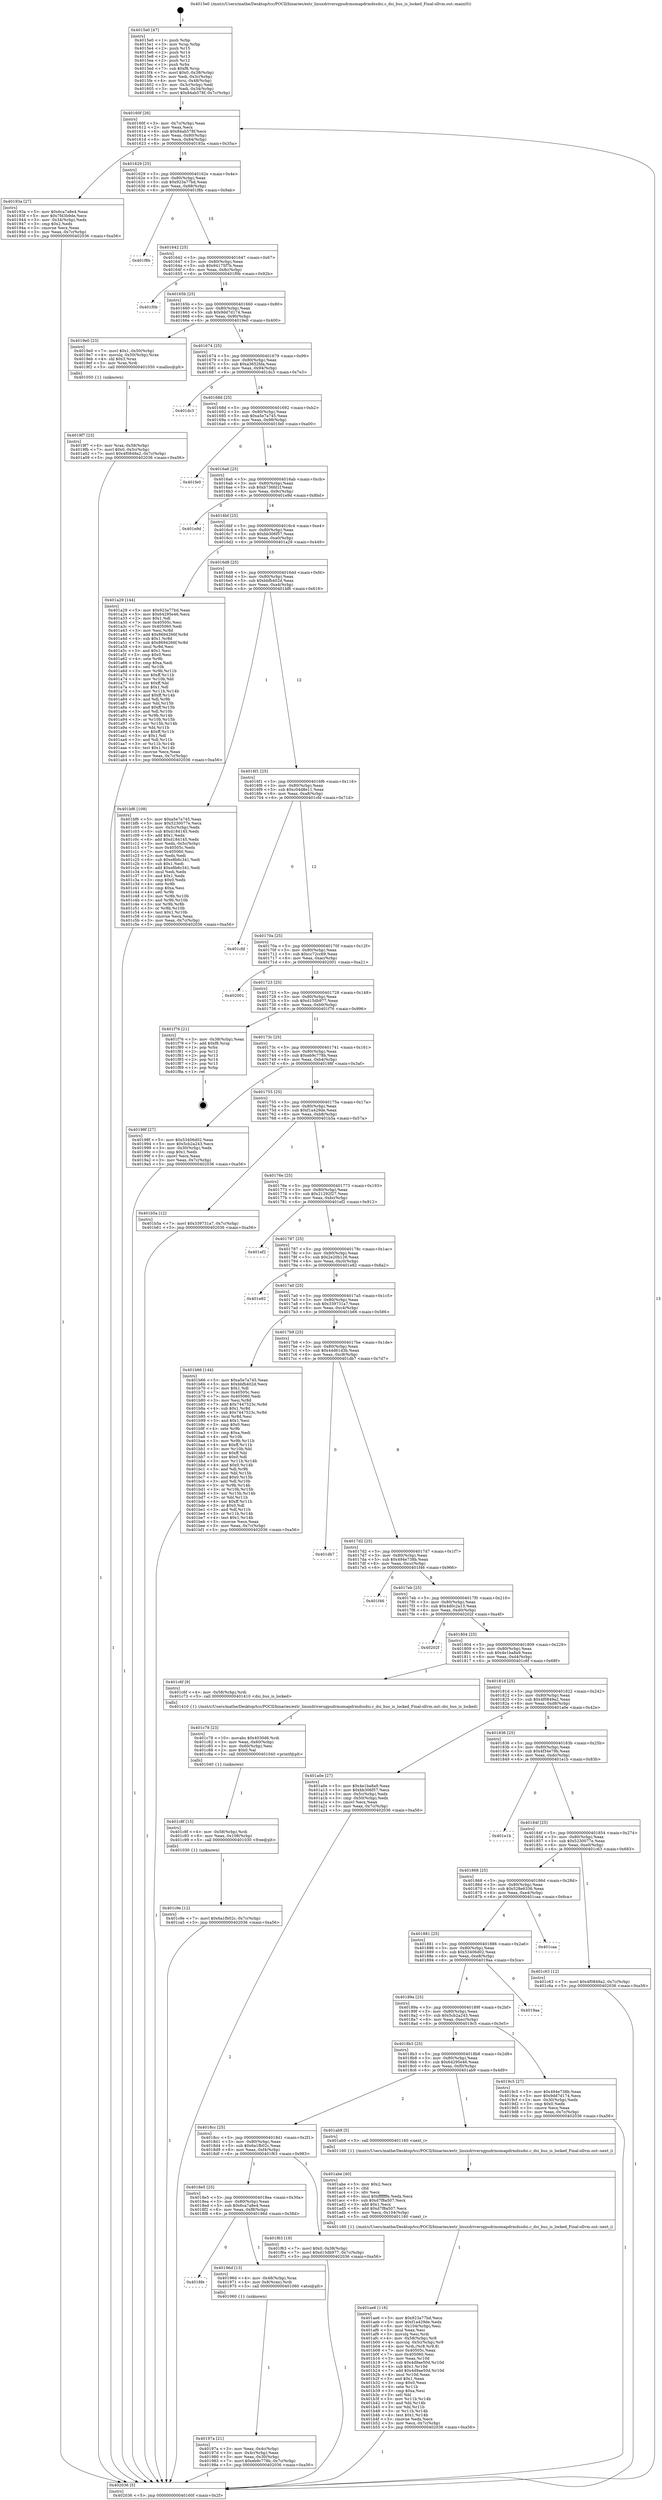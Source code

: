 digraph "0x4015e0" {
  label = "0x4015e0 (/mnt/c/Users/mathe/Desktop/tcc/POCII/binaries/extr_linuxdriversgpudrmomapdrmdssdsi.c_dsi_bus_is_locked_Final-ollvm.out::main(0))"
  labelloc = "t"
  node[shape=record]

  Entry [label="",width=0.3,height=0.3,shape=circle,fillcolor=black,style=filled]
  "0x40160f" [label="{
     0x40160f [26]\l
     | [instrs]\l
     &nbsp;&nbsp;0x40160f \<+3\>: mov -0x7c(%rbp),%eax\l
     &nbsp;&nbsp;0x401612 \<+2\>: mov %eax,%ecx\l
     &nbsp;&nbsp;0x401614 \<+6\>: sub $0x84ab578f,%ecx\l
     &nbsp;&nbsp;0x40161a \<+3\>: mov %eax,-0x80(%rbp)\l
     &nbsp;&nbsp;0x40161d \<+6\>: mov %ecx,-0x84(%rbp)\l
     &nbsp;&nbsp;0x401623 \<+6\>: je 000000000040193a \<main+0x35a\>\l
  }"]
  "0x40193a" [label="{
     0x40193a [27]\l
     | [instrs]\l
     &nbsp;&nbsp;0x40193a \<+5\>: mov $0x6ca7a8e4,%eax\l
     &nbsp;&nbsp;0x40193f \<+5\>: mov $0x7fd3b9de,%ecx\l
     &nbsp;&nbsp;0x401944 \<+3\>: mov -0x34(%rbp),%edx\l
     &nbsp;&nbsp;0x401947 \<+3\>: cmp $0x2,%edx\l
     &nbsp;&nbsp;0x40194a \<+3\>: cmovne %ecx,%eax\l
     &nbsp;&nbsp;0x40194d \<+3\>: mov %eax,-0x7c(%rbp)\l
     &nbsp;&nbsp;0x401950 \<+5\>: jmp 0000000000402036 \<main+0xa56\>\l
  }"]
  "0x401629" [label="{
     0x401629 [25]\l
     | [instrs]\l
     &nbsp;&nbsp;0x401629 \<+5\>: jmp 000000000040162e \<main+0x4e\>\l
     &nbsp;&nbsp;0x40162e \<+3\>: mov -0x80(%rbp),%eax\l
     &nbsp;&nbsp;0x401631 \<+5\>: sub $0x923a77bd,%eax\l
     &nbsp;&nbsp;0x401636 \<+6\>: mov %eax,-0x88(%rbp)\l
     &nbsp;&nbsp;0x40163c \<+6\>: je 0000000000401f8b \<main+0x9ab\>\l
  }"]
  "0x402036" [label="{
     0x402036 [5]\l
     | [instrs]\l
     &nbsp;&nbsp;0x402036 \<+5\>: jmp 000000000040160f \<main+0x2f\>\l
  }"]
  "0x4015e0" [label="{
     0x4015e0 [47]\l
     | [instrs]\l
     &nbsp;&nbsp;0x4015e0 \<+1\>: push %rbp\l
     &nbsp;&nbsp;0x4015e1 \<+3\>: mov %rsp,%rbp\l
     &nbsp;&nbsp;0x4015e4 \<+2\>: push %r15\l
     &nbsp;&nbsp;0x4015e6 \<+2\>: push %r14\l
     &nbsp;&nbsp;0x4015e8 \<+2\>: push %r13\l
     &nbsp;&nbsp;0x4015ea \<+2\>: push %r12\l
     &nbsp;&nbsp;0x4015ec \<+1\>: push %rbx\l
     &nbsp;&nbsp;0x4015ed \<+7\>: sub $0xf8,%rsp\l
     &nbsp;&nbsp;0x4015f4 \<+7\>: movl $0x0,-0x38(%rbp)\l
     &nbsp;&nbsp;0x4015fb \<+3\>: mov %edi,-0x3c(%rbp)\l
     &nbsp;&nbsp;0x4015fe \<+4\>: mov %rsi,-0x48(%rbp)\l
     &nbsp;&nbsp;0x401602 \<+3\>: mov -0x3c(%rbp),%edi\l
     &nbsp;&nbsp;0x401605 \<+3\>: mov %edi,-0x34(%rbp)\l
     &nbsp;&nbsp;0x401608 \<+7\>: movl $0x84ab578f,-0x7c(%rbp)\l
  }"]
  Exit [label="",width=0.3,height=0.3,shape=circle,fillcolor=black,style=filled,peripheries=2]
  "0x401f8b" [label="{
     0x401f8b\l
  }", style=dashed]
  "0x401642" [label="{
     0x401642 [25]\l
     | [instrs]\l
     &nbsp;&nbsp;0x401642 \<+5\>: jmp 0000000000401647 \<main+0x67\>\l
     &nbsp;&nbsp;0x401647 \<+3\>: mov -0x80(%rbp),%eax\l
     &nbsp;&nbsp;0x40164a \<+5\>: sub $0x94175f7b,%eax\l
     &nbsp;&nbsp;0x40164f \<+6\>: mov %eax,-0x8c(%rbp)\l
     &nbsp;&nbsp;0x401655 \<+6\>: je 0000000000401f0b \<main+0x92b\>\l
  }"]
  "0x401c9e" [label="{
     0x401c9e [12]\l
     | [instrs]\l
     &nbsp;&nbsp;0x401c9e \<+7\>: movl $0x6a1fb02c,-0x7c(%rbp)\l
     &nbsp;&nbsp;0x401ca5 \<+5\>: jmp 0000000000402036 \<main+0xa56\>\l
  }"]
  "0x401f0b" [label="{
     0x401f0b\l
  }", style=dashed]
  "0x40165b" [label="{
     0x40165b [25]\l
     | [instrs]\l
     &nbsp;&nbsp;0x40165b \<+5\>: jmp 0000000000401660 \<main+0x80\>\l
     &nbsp;&nbsp;0x401660 \<+3\>: mov -0x80(%rbp),%eax\l
     &nbsp;&nbsp;0x401663 \<+5\>: sub $0x9dd7d174,%eax\l
     &nbsp;&nbsp;0x401668 \<+6\>: mov %eax,-0x90(%rbp)\l
     &nbsp;&nbsp;0x40166e \<+6\>: je 00000000004019e0 \<main+0x400\>\l
  }"]
  "0x401c8f" [label="{
     0x401c8f [15]\l
     | [instrs]\l
     &nbsp;&nbsp;0x401c8f \<+4\>: mov -0x58(%rbp),%rdi\l
     &nbsp;&nbsp;0x401c93 \<+6\>: mov %eax,-0x108(%rbp)\l
     &nbsp;&nbsp;0x401c99 \<+5\>: call 0000000000401030 \<free@plt\>\l
     | [calls]\l
     &nbsp;&nbsp;0x401030 \{1\} (unknown)\l
  }"]
  "0x4019e0" [label="{
     0x4019e0 [23]\l
     | [instrs]\l
     &nbsp;&nbsp;0x4019e0 \<+7\>: movl $0x1,-0x50(%rbp)\l
     &nbsp;&nbsp;0x4019e7 \<+4\>: movslq -0x50(%rbp),%rax\l
     &nbsp;&nbsp;0x4019eb \<+4\>: shl $0x3,%rax\l
     &nbsp;&nbsp;0x4019ef \<+3\>: mov %rax,%rdi\l
     &nbsp;&nbsp;0x4019f2 \<+5\>: call 0000000000401050 \<malloc@plt\>\l
     | [calls]\l
     &nbsp;&nbsp;0x401050 \{1\} (unknown)\l
  }"]
  "0x401674" [label="{
     0x401674 [25]\l
     | [instrs]\l
     &nbsp;&nbsp;0x401674 \<+5\>: jmp 0000000000401679 \<main+0x99\>\l
     &nbsp;&nbsp;0x401679 \<+3\>: mov -0x80(%rbp),%eax\l
     &nbsp;&nbsp;0x40167c \<+5\>: sub $0xa3652fda,%eax\l
     &nbsp;&nbsp;0x401681 \<+6\>: mov %eax,-0x94(%rbp)\l
     &nbsp;&nbsp;0x401687 \<+6\>: je 0000000000401dc3 \<main+0x7e3\>\l
  }"]
  "0x401c78" [label="{
     0x401c78 [23]\l
     | [instrs]\l
     &nbsp;&nbsp;0x401c78 \<+10\>: movabs $0x4030d6,%rdi\l
     &nbsp;&nbsp;0x401c82 \<+3\>: mov %eax,-0x60(%rbp)\l
     &nbsp;&nbsp;0x401c85 \<+3\>: mov -0x60(%rbp),%esi\l
     &nbsp;&nbsp;0x401c88 \<+2\>: mov $0x0,%al\l
     &nbsp;&nbsp;0x401c8a \<+5\>: call 0000000000401040 \<printf@plt\>\l
     | [calls]\l
     &nbsp;&nbsp;0x401040 \{1\} (unknown)\l
  }"]
  "0x401dc3" [label="{
     0x401dc3\l
  }", style=dashed]
  "0x40168d" [label="{
     0x40168d [25]\l
     | [instrs]\l
     &nbsp;&nbsp;0x40168d \<+5\>: jmp 0000000000401692 \<main+0xb2\>\l
     &nbsp;&nbsp;0x401692 \<+3\>: mov -0x80(%rbp),%eax\l
     &nbsp;&nbsp;0x401695 \<+5\>: sub $0xa5e7a745,%eax\l
     &nbsp;&nbsp;0x40169a \<+6\>: mov %eax,-0x98(%rbp)\l
     &nbsp;&nbsp;0x4016a0 \<+6\>: je 0000000000401fe0 \<main+0xa00\>\l
  }"]
  "0x401ae6" [label="{
     0x401ae6 [116]\l
     | [instrs]\l
     &nbsp;&nbsp;0x401ae6 \<+5\>: mov $0x923a77bd,%ecx\l
     &nbsp;&nbsp;0x401aeb \<+5\>: mov $0xf1a429de,%edx\l
     &nbsp;&nbsp;0x401af0 \<+6\>: mov -0x104(%rbp),%esi\l
     &nbsp;&nbsp;0x401af6 \<+3\>: imul %eax,%esi\l
     &nbsp;&nbsp;0x401af9 \<+3\>: movslq %esi,%rdi\l
     &nbsp;&nbsp;0x401afc \<+4\>: mov -0x58(%rbp),%r8\l
     &nbsp;&nbsp;0x401b00 \<+4\>: movslq -0x5c(%rbp),%r9\l
     &nbsp;&nbsp;0x401b04 \<+4\>: mov %rdi,(%r8,%r9,8)\l
     &nbsp;&nbsp;0x401b08 \<+7\>: mov 0x40505c,%eax\l
     &nbsp;&nbsp;0x401b0f \<+7\>: mov 0x405060,%esi\l
     &nbsp;&nbsp;0x401b16 \<+3\>: mov %eax,%r10d\l
     &nbsp;&nbsp;0x401b19 \<+7\>: sub $0x4d9ae50d,%r10d\l
     &nbsp;&nbsp;0x401b20 \<+4\>: sub $0x1,%r10d\l
     &nbsp;&nbsp;0x401b24 \<+7\>: add $0x4d9ae50d,%r10d\l
     &nbsp;&nbsp;0x401b2b \<+4\>: imul %r10d,%eax\l
     &nbsp;&nbsp;0x401b2f \<+3\>: and $0x1,%eax\l
     &nbsp;&nbsp;0x401b32 \<+3\>: cmp $0x0,%eax\l
     &nbsp;&nbsp;0x401b35 \<+4\>: sete %r11b\l
     &nbsp;&nbsp;0x401b39 \<+3\>: cmp $0xa,%esi\l
     &nbsp;&nbsp;0x401b3c \<+3\>: setl %bl\l
     &nbsp;&nbsp;0x401b3f \<+3\>: mov %r11b,%r14b\l
     &nbsp;&nbsp;0x401b42 \<+3\>: and %bl,%r14b\l
     &nbsp;&nbsp;0x401b45 \<+3\>: xor %bl,%r11b\l
     &nbsp;&nbsp;0x401b48 \<+3\>: or %r11b,%r14b\l
     &nbsp;&nbsp;0x401b4b \<+4\>: test $0x1,%r14b\l
     &nbsp;&nbsp;0x401b4f \<+3\>: cmovne %edx,%ecx\l
     &nbsp;&nbsp;0x401b52 \<+3\>: mov %ecx,-0x7c(%rbp)\l
     &nbsp;&nbsp;0x401b55 \<+5\>: jmp 0000000000402036 \<main+0xa56\>\l
  }"]
  "0x401fe0" [label="{
     0x401fe0\l
  }", style=dashed]
  "0x4016a6" [label="{
     0x4016a6 [25]\l
     | [instrs]\l
     &nbsp;&nbsp;0x4016a6 \<+5\>: jmp 00000000004016ab \<main+0xcb\>\l
     &nbsp;&nbsp;0x4016ab \<+3\>: mov -0x80(%rbp),%eax\l
     &nbsp;&nbsp;0x4016ae \<+5\>: sub $0xb736fd1f,%eax\l
     &nbsp;&nbsp;0x4016b3 \<+6\>: mov %eax,-0x9c(%rbp)\l
     &nbsp;&nbsp;0x4016b9 \<+6\>: je 0000000000401e9d \<main+0x8bd\>\l
  }"]
  "0x401abe" [label="{
     0x401abe [40]\l
     | [instrs]\l
     &nbsp;&nbsp;0x401abe \<+5\>: mov $0x2,%ecx\l
     &nbsp;&nbsp;0x401ac3 \<+1\>: cltd\l
     &nbsp;&nbsp;0x401ac4 \<+2\>: idiv %ecx\l
     &nbsp;&nbsp;0x401ac6 \<+6\>: imul $0xfffffffe,%edx,%ecx\l
     &nbsp;&nbsp;0x401acc \<+6\>: sub $0xd7f8a507,%ecx\l
     &nbsp;&nbsp;0x401ad2 \<+3\>: add $0x1,%ecx\l
     &nbsp;&nbsp;0x401ad5 \<+6\>: add $0xd7f8a507,%ecx\l
     &nbsp;&nbsp;0x401adb \<+6\>: mov %ecx,-0x104(%rbp)\l
     &nbsp;&nbsp;0x401ae1 \<+5\>: call 0000000000401160 \<next_i\>\l
     | [calls]\l
     &nbsp;&nbsp;0x401160 \{1\} (/mnt/c/Users/mathe/Desktop/tcc/POCII/binaries/extr_linuxdriversgpudrmomapdrmdssdsi.c_dsi_bus_is_locked_Final-ollvm.out::next_i)\l
  }"]
  "0x401e9d" [label="{
     0x401e9d\l
  }", style=dashed]
  "0x4016bf" [label="{
     0x4016bf [25]\l
     | [instrs]\l
     &nbsp;&nbsp;0x4016bf \<+5\>: jmp 00000000004016c4 \<main+0xe4\>\l
     &nbsp;&nbsp;0x4016c4 \<+3\>: mov -0x80(%rbp),%eax\l
     &nbsp;&nbsp;0x4016c7 \<+5\>: sub $0xbb306f57,%eax\l
     &nbsp;&nbsp;0x4016cc \<+6\>: mov %eax,-0xa0(%rbp)\l
     &nbsp;&nbsp;0x4016d2 \<+6\>: je 0000000000401a29 \<main+0x449\>\l
  }"]
  "0x4019f7" [label="{
     0x4019f7 [23]\l
     | [instrs]\l
     &nbsp;&nbsp;0x4019f7 \<+4\>: mov %rax,-0x58(%rbp)\l
     &nbsp;&nbsp;0x4019fb \<+7\>: movl $0x0,-0x5c(%rbp)\l
     &nbsp;&nbsp;0x401a02 \<+7\>: movl $0x4f0849a2,-0x7c(%rbp)\l
     &nbsp;&nbsp;0x401a09 \<+5\>: jmp 0000000000402036 \<main+0xa56\>\l
  }"]
  "0x401a29" [label="{
     0x401a29 [144]\l
     | [instrs]\l
     &nbsp;&nbsp;0x401a29 \<+5\>: mov $0x923a77bd,%eax\l
     &nbsp;&nbsp;0x401a2e \<+5\>: mov $0x64295e46,%ecx\l
     &nbsp;&nbsp;0x401a33 \<+2\>: mov $0x1,%dl\l
     &nbsp;&nbsp;0x401a35 \<+7\>: mov 0x40505c,%esi\l
     &nbsp;&nbsp;0x401a3c \<+7\>: mov 0x405060,%edi\l
     &nbsp;&nbsp;0x401a43 \<+3\>: mov %esi,%r8d\l
     &nbsp;&nbsp;0x401a46 \<+7\>: add $0x8694266f,%r8d\l
     &nbsp;&nbsp;0x401a4d \<+4\>: sub $0x1,%r8d\l
     &nbsp;&nbsp;0x401a51 \<+7\>: sub $0x8694266f,%r8d\l
     &nbsp;&nbsp;0x401a58 \<+4\>: imul %r8d,%esi\l
     &nbsp;&nbsp;0x401a5c \<+3\>: and $0x1,%esi\l
     &nbsp;&nbsp;0x401a5f \<+3\>: cmp $0x0,%esi\l
     &nbsp;&nbsp;0x401a62 \<+4\>: sete %r9b\l
     &nbsp;&nbsp;0x401a66 \<+3\>: cmp $0xa,%edi\l
     &nbsp;&nbsp;0x401a69 \<+4\>: setl %r10b\l
     &nbsp;&nbsp;0x401a6d \<+3\>: mov %r9b,%r11b\l
     &nbsp;&nbsp;0x401a70 \<+4\>: xor $0xff,%r11b\l
     &nbsp;&nbsp;0x401a74 \<+3\>: mov %r10b,%bl\l
     &nbsp;&nbsp;0x401a77 \<+3\>: xor $0xff,%bl\l
     &nbsp;&nbsp;0x401a7a \<+3\>: xor $0x1,%dl\l
     &nbsp;&nbsp;0x401a7d \<+3\>: mov %r11b,%r14b\l
     &nbsp;&nbsp;0x401a80 \<+4\>: and $0xff,%r14b\l
     &nbsp;&nbsp;0x401a84 \<+3\>: and %dl,%r9b\l
     &nbsp;&nbsp;0x401a87 \<+3\>: mov %bl,%r15b\l
     &nbsp;&nbsp;0x401a8a \<+4\>: and $0xff,%r15b\l
     &nbsp;&nbsp;0x401a8e \<+3\>: and %dl,%r10b\l
     &nbsp;&nbsp;0x401a91 \<+3\>: or %r9b,%r14b\l
     &nbsp;&nbsp;0x401a94 \<+3\>: or %r10b,%r15b\l
     &nbsp;&nbsp;0x401a97 \<+3\>: xor %r15b,%r14b\l
     &nbsp;&nbsp;0x401a9a \<+3\>: or %bl,%r11b\l
     &nbsp;&nbsp;0x401a9d \<+4\>: xor $0xff,%r11b\l
     &nbsp;&nbsp;0x401aa1 \<+3\>: or $0x1,%dl\l
     &nbsp;&nbsp;0x401aa4 \<+3\>: and %dl,%r11b\l
     &nbsp;&nbsp;0x401aa7 \<+3\>: or %r11b,%r14b\l
     &nbsp;&nbsp;0x401aaa \<+4\>: test $0x1,%r14b\l
     &nbsp;&nbsp;0x401aae \<+3\>: cmovne %ecx,%eax\l
     &nbsp;&nbsp;0x401ab1 \<+3\>: mov %eax,-0x7c(%rbp)\l
     &nbsp;&nbsp;0x401ab4 \<+5\>: jmp 0000000000402036 \<main+0xa56\>\l
  }"]
  "0x4016d8" [label="{
     0x4016d8 [25]\l
     | [instrs]\l
     &nbsp;&nbsp;0x4016d8 \<+5\>: jmp 00000000004016dd \<main+0xfd\>\l
     &nbsp;&nbsp;0x4016dd \<+3\>: mov -0x80(%rbp),%eax\l
     &nbsp;&nbsp;0x4016e0 \<+5\>: sub $0xbbfb402d,%eax\l
     &nbsp;&nbsp;0x4016e5 \<+6\>: mov %eax,-0xa4(%rbp)\l
     &nbsp;&nbsp;0x4016eb \<+6\>: je 0000000000401bf6 \<main+0x616\>\l
  }"]
  "0x40197a" [label="{
     0x40197a [21]\l
     | [instrs]\l
     &nbsp;&nbsp;0x40197a \<+3\>: mov %eax,-0x4c(%rbp)\l
     &nbsp;&nbsp;0x40197d \<+3\>: mov -0x4c(%rbp),%eax\l
     &nbsp;&nbsp;0x401980 \<+3\>: mov %eax,-0x30(%rbp)\l
     &nbsp;&nbsp;0x401983 \<+7\>: movl $0xeb9c778b,-0x7c(%rbp)\l
     &nbsp;&nbsp;0x40198a \<+5\>: jmp 0000000000402036 \<main+0xa56\>\l
  }"]
  "0x401bf6" [label="{
     0x401bf6 [109]\l
     | [instrs]\l
     &nbsp;&nbsp;0x401bf6 \<+5\>: mov $0xa5e7a745,%eax\l
     &nbsp;&nbsp;0x401bfb \<+5\>: mov $0x5230077e,%ecx\l
     &nbsp;&nbsp;0x401c00 \<+3\>: mov -0x5c(%rbp),%edx\l
     &nbsp;&nbsp;0x401c03 \<+6\>: sub $0xd184145,%edx\l
     &nbsp;&nbsp;0x401c09 \<+3\>: add $0x1,%edx\l
     &nbsp;&nbsp;0x401c0c \<+6\>: add $0xd184145,%edx\l
     &nbsp;&nbsp;0x401c12 \<+3\>: mov %edx,-0x5c(%rbp)\l
     &nbsp;&nbsp;0x401c15 \<+7\>: mov 0x40505c,%edx\l
     &nbsp;&nbsp;0x401c1c \<+7\>: mov 0x405060,%esi\l
     &nbsp;&nbsp;0x401c23 \<+2\>: mov %edx,%edi\l
     &nbsp;&nbsp;0x401c25 \<+6\>: sub $0xe8b6c341,%edi\l
     &nbsp;&nbsp;0x401c2b \<+3\>: sub $0x1,%edi\l
     &nbsp;&nbsp;0x401c2e \<+6\>: add $0xe8b6c341,%edi\l
     &nbsp;&nbsp;0x401c34 \<+3\>: imul %edi,%edx\l
     &nbsp;&nbsp;0x401c37 \<+3\>: and $0x1,%edx\l
     &nbsp;&nbsp;0x401c3a \<+3\>: cmp $0x0,%edx\l
     &nbsp;&nbsp;0x401c3d \<+4\>: sete %r8b\l
     &nbsp;&nbsp;0x401c41 \<+3\>: cmp $0xa,%esi\l
     &nbsp;&nbsp;0x401c44 \<+4\>: setl %r9b\l
     &nbsp;&nbsp;0x401c48 \<+3\>: mov %r8b,%r10b\l
     &nbsp;&nbsp;0x401c4b \<+3\>: and %r9b,%r10b\l
     &nbsp;&nbsp;0x401c4e \<+3\>: xor %r9b,%r8b\l
     &nbsp;&nbsp;0x401c51 \<+3\>: or %r8b,%r10b\l
     &nbsp;&nbsp;0x401c54 \<+4\>: test $0x1,%r10b\l
     &nbsp;&nbsp;0x401c58 \<+3\>: cmovne %ecx,%eax\l
     &nbsp;&nbsp;0x401c5b \<+3\>: mov %eax,-0x7c(%rbp)\l
     &nbsp;&nbsp;0x401c5e \<+5\>: jmp 0000000000402036 \<main+0xa56\>\l
  }"]
  "0x4016f1" [label="{
     0x4016f1 [25]\l
     | [instrs]\l
     &nbsp;&nbsp;0x4016f1 \<+5\>: jmp 00000000004016f6 \<main+0x116\>\l
     &nbsp;&nbsp;0x4016f6 \<+3\>: mov -0x80(%rbp),%eax\l
     &nbsp;&nbsp;0x4016f9 \<+5\>: sub $0xc04d8e11,%eax\l
     &nbsp;&nbsp;0x4016fe \<+6\>: mov %eax,-0xa8(%rbp)\l
     &nbsp;&nbsp;0x401704 \<+6\>: je 0000000000401cfd \<main+0x71d\>\l
  }"]
  "0x4018fe" [label="{
     0x4018fe\l
  }", style=dashed]
  "0x401cfd" [label="{
     0x401cfd\l
  }", style=dashed]
  "0x40170a" [label="{
     0x40170a [25]\l
     | [instrs]\l
     &nbsp;&nbsp;0x40170a \<+5\>: jmp 000000000040170f \<main+0x12f\>\l
     &nbsp;&nbsp;0x40170f \<+3\>: mov -0x80(%rbp),%eax\l
     &nbsp;&nbsp;0x401712 \<+5\>: sub $0xcc72cc69,%eax\l
     &nbsp;&nbsp;0x401717 \<+6\>: mov %eax,-0xac(%rbp)\l
     &nbsp;&nbsp;0x40171d \<+6\>: je 0000000000402001 \<main+0xa21\>\l
  }"]
  "0x40196d" [label="{
     0x40196d [13]\l
     | [instrs]\l
     &nbsp;&nbsp;0x40196d \<+4\>: mov -0x48(%rbp),%rax\l
     &nbsp;&nbsp;0x401971 \<+4\>: mov 0x8(%rax),%rdi\l
     &nbsp;&nbsp;0x401975 \<+5\>: call 0000000000401060 \<atoi@plt\>\l
     | [calls]\l
     &nbsp;&nbsp;0x401060 \{1\} (unknown)\l
  }"]
  "0x402001" [label="{
     0x402001\l
  }", style=dashed]
  "0x401723" [label="{
     0x401723 [25]\l
     | [instrs]\l
     &nbsp;&nbsp;0x401723 \<+5\>: jmp 0000000000401728 \<main+0x148\>\l
     &nbsp;&nbsp;0x401728 \<+3\>: mov -0x80(%rbp),%eax\l
     &nbsp;&nbsp;0x40172b \<+5\>: sub $0xd15db977,%eax\l
     &nbsp;&nbsp;0x401730 \<+6\>: mov %eax,-0xb0(%rbp)\l
     &nbsp;&nbsp;0x401736 \<+6\>: je 0000000000401f76 \<main+0x996\>\l
  }"]
  "0x4018e5" [label="{
     0x4018e5 [25]\l
     | [instrs]\l
     &nbsp;&nbsp;0x4018e5 \<+5\>: jmp 00000000004018ea \<main+0x30a\>\l
     &nbsp;&nbsp;0x4018ea \<+3\>: mov -0x80(%rbp),%eax\l
     &nbsp;&nbsp;0x4018ed \<+5\>: sub $0x6ca7a8e4,%eax\l
     &nbsp;&nbsp;0x4018f2 \<+6\>: mov %eax,-0xf8(%rbp)\l
     &nbsp;&nbsp;0x4018f8 \<+6\>: je 000000000040196d \<main+0x38d\>\l
  }"]
  "0x401f76" [label="{
     0x401f76 [21]\l
     | [instrs]\l
     &nbsp;&nbsp;0x401f76 \<+3\>: mov -0x38(%rbp),%eax\l
     &nbsp;&nbsp;0x401f79 \<+7\>: add $0xf8,%rsp\l
     &nbsp;&nbsp;0x401f80 \<+1\>: pop %rbx\l
     &nbsp;&nbsp;0x401f81 \<+2\>: pop %r12\l
     &nbsp;&nbsp;0x401f83 \<+2\>: pop %r13\l
     &nbsp;&nbsp;0x401f85 \<+2\>: pop %r14\l
     &nbsp;&nbsp;0x401f87 \<+2\>: pop %r15\l
     &nbsp;&nbsp;0x401f89 \<+1\>: pop %rbp\l
     &nbsp;&nbsp;0x401f8a \<+1\>: ret\l
  }"]
  "0x40173c" [label="{
     0x40173c [25]\l
     | [instrs]\l
     &nbsp;&nbsp;0x40173c \<+5\>: jmp 0000000000401741 \<main+0x161\>\l
     &nbsp;&nbsp;0x401741 \<+3\>: mov -0x80(%rbp),%eax\l
     &nbsp;&nbsp;0x401744 \<+5\>: sub $0xeb9c778b,%eax\l
     &nbsp;&nbsp;0x401749 \<+6\>: mov %eax,-0xb4(%rbp)\l
     &nbsp;&nbsp;0x40174f \<+6\>: je 000000000040198f \<main+0x3af\>\l
  }"]
  "0x401f63" [label="{
     0x401f63 [19]\l
     | [instrs]\l
     &nbsp;&nbsp;0x401f63 \<+7\>: movl $0x0,-0x38(%rbp)\l
     &nbsp;&nbsp;0x401f6a \<+7\>: movl $0xd15db977,-0x7c(%rbp)\l
     &nbsp;&nbsp;0x401f71 \<+5\>: jmp 0000000000402036 \<main+0xa56\>\l
  }"]
  "0x40198f" [label="{
     0x40198f [27]\l
     | [instrs]\l
     &nbsp;&nbsp;0x40198f \<+5\>: mov $0x53406d02,%eax\l
     &nbsp;&nbsp;0x401994 \<+5\>: mov $0x5cb2a243,%ecx\l
     &nbsp;&nbsp;0x401999 \<+3\>: mov -0x30(%rbp),%edx\l
     &nbsp;&nbsp;0x40199c \<+3\>: cmp $0x1,%edx\l
     &nbsp;&nbsp;0x40199f \<+3\>: cmovl %ecx,%eax\l
     &nbsp;&nbsp;0x4019a2 \<+3\>: mov %eax,-0x7c(%rbp)\l
     &nbsp;&nbsp;0x4019a5 \<+5\>: jmp 0000000000402036 \<main+0xa56\>\l
  }"]
  "0x401755" [label="{
     0x401755 [25]\l
     | [instrs]\l
     &nbsp;&nbsp;0x401755 \<+5\>: jmp 000000000040175a \<main+0x17a\>\l
     &nbsp;&nbsp;0x40175a \<+3\>: mov -0x80(%rbp),%eax\l
     &nbsp;&nbsp;0x40175d \<+5\>: sub $0xf1a429de,%eax\l
     &nbsp;&nbsp;0x401762 \<+6\>: mov %eax,-0xb8(%rbp)\l
     &nbsp;&nbsp;0x401768 \<+6\>: je 0000000000401b5a \<main+0x57a\>\l
  }"]
  "0x4018cc" [label="{
     0x4018cc [25]\l
     | [instrs]\l
     &nbsp;&nbsp;0x4018cc \<+5\>: jmp 00000000004018d1 \<main+0x2f1\>\l
     &nbsp;&nbsp;0x4018d1 \<+3\>: mov -0x80(%rbp),%eax\l
     &nbsp;&nbsp;0x4018d4 \<+5\>: sub $0x6a1fb02c,%eax\l
     &nbsp;&nbsp;0x4018d9 \<+6\>: mov %eax,-0xf4(%rbp)\l
     &nbsp;&nbsp;0x4018df \<+6\>: je 0000000000401f63 \<main+0x983\>\l
  }"]
  "0x401b5a" [label="{
     0x401b5a [12]\l
     | [instrs]\l
     &nbsp;&nbsp;0x401b5a \<+7\>: movl $0x339731a7,-0x7c(%rbp)\l
     &nbsp;&nbsp;0x401b61 \<+5\>: jmp 0000000000402036 \<main+0xa56\>\l
  }"]
  "0x40176e" [label="{
     0x40176e [25]\l
     | [instrs]\l
     &nbsp;&nbsp;0x40176e \<+5\>: jmp 0000000000401773 \<main+0x193\>\l
     &nbsp;&nbsp;0x401773 \<+3\>: mov -0x80(%rbp),%eax\l
     &nbsp;&nbsp;0x401776 \<+5\>: sub $0x21292f27,%eax\l
     &nbsp;&nbsp;0x40177b \<+6\>: mov %eax,-0xbc(%rbp)\l
     &nbsp;&nbsp;0x401781 \<+6\>: je 0000000000401ef2 \<main+0x912\>\l
  }"]
  "0x401ab9" [label="{
     0x401ab9 [5]\l
     | [instrs]\l
     &nbsp;&nbsp;0x401ab9 \<+5\>: call 0000000000401160 \<next_i\>\l
     | [calls]\l
     &nbsp;&nbsp;0x401160 \{1\} (/mnt/c/Users/mathe/Desktop/tcc/POCII/binaries/extr_linuxdriversgpudrmomapdrmdssdsi.c_dsi_bus_is_locked_Final-ollvm.out::next_i)\l
  }"]
  "0x401ef2" [label="{
     0x401ef2\l
  }", style=dashed]
  "0x401787" [label="{
     0x401787 [25]\l
     | [instrs]\l
     &nbsp;&nbsp;0x401787 \<+5\>: jmp 000000000040178c \<main+0x1ac\>\l
     &nbsp;&nbsp;0x40178c \<+3\>: mov -0x80(%rbp),%eax\l
     &nbsp;&nbsp;0x40178f \<+5\>: sub $0x2e20b126,%eax\l
     &nbsp;&nbsp;0x401794 \<+6\>: mov %eax,-0xc0(%rbp)\l
     &nbsp;&nbsp;0x40179a \<+6\>: je 0000000000401e82 \<main+0x8a2\>\l
  }"]
  "0x4018b3" [label="{
     0x4018b3 [25]\l
     | [instrs]\l
     &nbsp;&nbsp;0x4018b3 \<+5\>: jmp 00000000004018b8 \<main+0x2d8\>\l
     &nbsp;&nbsp;0x4018b8 \<+3\>: mov -0x80(%rbp),%eax\l
     &nbsp;&nbsp;0x4018bb \<+5\>: sub $0x64295e46,%eax\l
     &nbsp;&nbsp;0x4018c0 \<+6\>: mov %eax,-0xf0(%rbp)\l
     &nbsp;&nbsp;0x4018c6 \<+6\>: je 0000000000401ab9 \<main+0x4d9\>\l
  }"]
  "0x401e82" [label="{
     0x401e82\l
  }", style=dashed]
  "0x4017a0" [label="{
     0x4017a0 [25]\l
     | [instrs]\l
     &nbsp;&nbsp;0x4017a0 \<+5\>: jmp 00000000004017a5 \<main+0x1c5\>\l
     &nbsp;&nbsp;0x4017a5 \<+3\>: mov -0x80(%rbp),%eax\l
     &nbsp;&nbsp;0x4017a8 \<+5\>: sub $0x339731a7,%eax\l
     &nbsp;&nbsp;0x4017ad \<+6\>: mov %eax,-0xc4(%rbp)\l
     &nbsp;&nbsp;0x4017b3 \<+6\>: je 0000000000401b66 \<main+0x586\>\l
  }"]
  "0x4019c5" [label="{
     0x4019c5 [27]\l
     | [instrs]\l
     &nbsp;&nbsp;0x4019c5 \<+5\>: mov $0x494e738b,%eax\l
     &nbsp;&nbsp;0x4019ca \<+5\>: mov $0x9dd7d174,%ecx\l
     &nbsp;&nbsp;0x4019cf \<+3\>: mov -0x30(%rbp),%edx\l
     &nbsp;&nbsp;0x4019d2 \<+3\>: cmp $0x0,%edx\l
     &nbsp;&nbsp;0x4019d5 \<+3\>: cmove %ecx,%eax\l
     &nbsp;&nbsp;0x4019d8 \<+3\>: mov %eax,-0x7c(%rbp)\l
     &nbsp;&nbsp;0x4019db \<+5\>: jmp 0000000000402036 \<main+0xa56\>\l
  }"]
  "0x401b66" [label="{
     0x401b66 [144]\l
     | [instrs]\l
     &nbsp;&nbsp;0x401b66 \<+5\>: mov $0xa5e7a745,%eax\l
     &nbsp;&nbsp;0x401b6b \<+5\>: mov $0xbbfb402d,%ecx\l
     &nbsp;&nbsp;0x401b70 \<+2\>: mov $0x1,%dl\l
     &nbsp;&nbsp;0x401b72 \<+7\>: mov 0x40505c,%esi\l
     &nbsp;&nbsp;0x401b79 \<+7\>: mov 0x405060,%edi\l
     &nbsp;&nbsp;0x401b80 \<+3\>: mov %esi,%r8d\l
     &nbsp;&nbsp;0x401b83 \<+7\>: add $0x7447523c,%r8d\l
     &nbsp;&nbsp;0x401b8a \<+4\>: sub $0x1,%r8d\l
     &nbsp;&nbsp;0x401b8e \<+7\>: sub $0x7447523c,%r8d\l
     &nbsp;&nbsp;0x401b95 \<+4\>: imul %r8d,%esi\l
     &nbsp;&nbsp;0x401b99 \<+3\>: and $0x1,%esi\l
     &nbsp;&nbsp;0x401b9c \<+3\>: cmp $0x0,%esi\l
     &nbsp;&nbsp;0x401b9f \<+4\>: sete %r9b\l
     &nbsp;&nbsp;0x401ba3 \<+3\>: cmp $0xa,%edi\l
     &nbsp;&nbsp;0x401ba6 \<+4\>: setl %r10b\l
     &nbsp;&nbsp;0x401baa \<+3\>: mov %r9b,%r11b\l
     &nbsp;&nbsp;0x401bad \<+4\>: xor $0xff,%r11b\l
     &nbsp;&nbsp;0x401bb1 \<+3\>: mov %r10b,%bl\l
     &nbsp;&nbsp;0x401bb4 \<+3\>: xor $0xff,%bl\l
     &nbsp;&nbsp;0x401bb7 \<+3\>: xor $0x0,%dl\l
     &nbsp;&nbsp;0x401bba \<+3\>: mov %r11b,%r14b\l
     &nbsp;&nbsp;0x401bbd \<+4\>: and $0x0,%r14b\l
     &nbsp;&nbsp;0x401bc1 \<+3\>: and %dl,%r9b\l
     &nbsp;&nbsp;0x401bc4 \<+3\>: mov %bl,%r15b\l
     &nbsp;&nbsp;0x401bc7 \<+4\>: and $0x0,%r15b\l
     &nbsp;&nbsp;0x401bcb \<+3\>: and %dl,%r10b\l
     &nbsp;&nbsp;0x401bce \<+3\>: or %r9b,%r14b\l
     &nbsp;&nbsp;0x401bd1 \<+3\>: or %r10b,%r15b\l
     &nbsp;&nbsp;0x401bd4 \<+3\>: xor %r15b,%r14b\l
     &nbsp;&nbsp;0x401bd7 \<+3\>: or %bl,%r11b\l
     &nbsp;&nbsp;0x401bda \<+4\>: xor $0xff,%r11b\l
     &nbsp;&nbsp;0x401bde \<+3\>: or $0x0,%dl\l
     &nbsp;&nbsp;0x401be1 \<+3\>: and %dl,%r11b\l
     &nbsp;&nbsp;0x401be4 \<+3\>: or %r11b,%r14b\l
     &nbsp;&nbsp;0x401be7 \<+4\>: test $0x1,%r14b\l
     &nbsp;&nbsp;0x401beb \<+3\>: cmovne %ecx,%eax\l
     &nbsp;&nbsp;0x401bee \<+3\>: mov %eax,-0x7c(%rbp)\l
     &nbsp;&nbsp;0x401bf1 \<+5\>: jmp 0000000000402036 \<main+0xa56\>\l
  }"]
  "0x4017b9" [label="{
     0x4017b9 [25]\l
     | [instrs]\l
     &nbsp;&nbsp;0x4017b9 \<+5\>: jmp 00000000004017be \<main+0x1de\>\l
     &nbsp;&nbsp;0x4017be \<+3\>: mov -0x80(%rbp),%eax\l
     &nbsp;&nbsp;0x4017c1 \<+5\>: sub $0x44d61d3b,%eax\l
     &nbsp;&nbsp;0x4017c6 \<+6\>: mov %eax,-0xc8(%rbp)\l
     &nbsp;&nbsp;0x4017cc \<+6\>: je 0000000000401db7 \<main+0x7d7\>\l
  }"]
  "0x40189a" [label="{
     0x40189a [25]\l
     | [instrs]\l
     &nbsp;&nbsp;0x40189a \<+5\>: jmp 000000000040189f \<main+0x2bf\>\l
     &nbsp;&nbsp;0x40189f \<+3\>: mov -0x80(%rbp),%eax\l
     &nbsp;&nbsp;0x4018a2 \<+5\>: sub $0x5cb2a243,%eax\l
     &nbsp;&nbsp;0x4018a7 \<+6\>: mov %eax,-0xec(%rbp)\l
     &nbsp;&nbsp;0x4018ad \<+6\>: je 00000000004019c5 \<main+0x3e5\>\l
  }"]
  "0x401db7" [label="{
     0x401db7\l
  }", style=dashed]
  "0x4017d2" [label="{
     0x4017d2 [25]\l
     | [instrs]\l
     &nbsp;&nbsp;0x4017d2 \<+5\>: jmp 00000000004017d7 \<main+0x1f7\>\l
     &nbsp;&nbsp;0x4017d7 \<+3\>: mov -0x80(%rbp),%eax\l
     &nbsp;&nbsp;0x4017da \<+5\>: sub $0x494e738b,%eax\l
     &nbsp;&nbsp;0x4017df \<+6\>: mov %eax,-0xcc(%rbp)\l
     &nbsp;&nbsp;0x4017e5 \<+6\>: je 0000000000401f46 \<main+0x966\>\l
  }"]
  "0x4019aa" [label="{
     0x4019aa\l
  }", style=dashed]
  "0x401f46" [label="{
     0x401f46\l
  }", style=dashed]
  "0x4017eb" [label="{
     0x4017eb [25]\l
     | [instrs]\l
     &nbsp;&nbsp;0x4017eb \<+5\>: jmp 00000000004017f0 \<main+0x210\>\l
     &nbsp;&nbsp;0x4017f0 \<+3\>: mov -0x80(%rbp),%eax\l
     &nbsp;&nbsp;0x4017f3 \<+5\>: sub $0x4d0c2a13,%eax\l
     &nbsp;&nbsp;0x4017f8 \<+6\>: mov %eax,-0xd0(%rbp)\l
     &nbsp;&nbsp;0x4017fe \<+6\>: je 000000000040202f \<main+0xa4f\>\l
  }"]
  "0x401881" [label="{
     0x401881 [25]\l
     | [instrs]\l
     &nbsp;&nbsp;0x401881 \<+5\>: jmp 0000000000401886 \<main+0x2a6\>\l
     &nbsp;&nbsp;0x401886 \<+3\>: mov -0x80(%rbp),%eax\l
     &nbsp;&nbsp;0x401889 \<+5\>: sub $0x53406d02,%eax\l
     &nbsp;&nbsp;0x40188e \<+6\>: mov %eax,-0xe8(%rbp)\l
     &nbsp;&nbsp;0x401894 \<+6\>: je 00000000004019aa \<main+0x3ca\>\l
  }"]
  "0x40202f" [label="{
     0x40202f\l
  }", style=dashed]
  "0x401804" [label="{
     0x401804 [25]\l
     | [instrs]\l
     &nbsp;&nbsp;0x401804 \<+5\>: jmp 0000000000401809 \<main+0x229\>\l
     &nbsp;&nbsp;0x401809 \<+3\>: mov -0x80(%rbp),%eax\l
     &nbsp;&nbsp;0x40180c \<+5\>: sub $0x4e1ba8a9,%eax\l
     &nbsp;&nbsp;0x401811 \<+6\>: mov %eax,-0xd4(%rbp)\l
     &nbsp;&nbsp;0x401817 \<+6\>: je 0000000000401c6f \<main+0x68f\>\l
  }"]
  "0x401caa" [label="{
     0x401caa\l
  }", style=dashed]
  "0x401c6f" [label="{
     0x401c6f [9]\l
     | [instrs]\l
     &nbsp;&nbsp;0x401c6f \<+4\>: mov -0x58(%rbp),%rdi\l
     &nbsp;&nbsp;0x401c73 \<+5\>: call 0000000000401410 \<dsi_bus_is_locked\>\l
     | [calls]\l
     &nbsp;&nbsp;0x401410 \{1\} (/mnt/c/Users/mathe/Desktop/tcc/POCII/binaries/extr_linuxdriversgpudrmomapdrmdssdsi.c_dsi_bus_is_locked_Final-ollvm.out::dsi_bus_is_locked)\l
  }"]
  "0x40181d" [label="{
     0x40181d [25]\l
     | [instrs]\l
     &nbsp;&nbsp;0x40181d \<+5\>: jmp 0000000000401822 \<main+0x242\>\l
     &nbsp;&nbsp;0x401822 \<+3\>: mov -0x80(%rbp),%eax\l
     &nbsp;&nbsp;0x401825 \<+5\>: sub $0x4f0849a2,%eax\l
     &nbsp;&nbsp;0x40182a \<+6\>: mov %eax,-0xd8(%rbp)\l
     &nbsp;&nbsp;0x401830 \<+6\>: je 0000000000401a0e \<main+0x42e\>\l
  }"]
  "0x401868" [label="{
     0x401868 [25]\l
     | [instrs]\l
     &nbsp;&nbsp;0x401868 \<+5\>: jmp 000000000040186d \<main+0x28d\>\l
     &nbsp;&nbsp;0x40186d \<+3\>: mov -0x80(%rbp),%eax\l
     &nbsp;&nbsp;0x401870 \<+5\>: sub $0x528e6336,%eax\l
     &nbsp;&nbsp;0x401875 \<+6\>: mov %eax,-0xe4(%rbp)\l
     &nbsp;&nbsp;0x40187b \<+6\>: je 0000000000401caa \<main+0x6ca\>\l
  }"]
  "0x401a0e" [label="{
     0x401a0e [27]\l
     | [instrs]\l
     &nbsp;&nbsp;0x401a0e \<+5\>: mov $0x4e1ba8a9,%eax\l
     &nbsp;&nbsp;0x401a13 \<+5\>: mov $0xbb306f57,%ecx\l
     &nbsp;&nbsp;0x401a18 \<+3\>: mov -0x5c(%rbp),%edx\l
     &nbsp;&nbsp;0x401a1b \<+3\>: cmp -0x50(%rbp),%edx\l
     &nbsp;&nbsp;0x401a1e \<+3\>: cmovl %ecx,%eax\l
     &nbsp;&nbsp;0x401a21 \<+3\>: mov %eax,-0x7c(%rbp)\l
     &nbsp;&nbsp;0x401a24 \<+5\>: jmp 0000000000402036 \<main+0xa56\>\l
  }"]
  "0x401836" [label="{
     0x401836 [25]\l
     | [instrs]\l
     &nbsp;&nbsp;0x401836 \<+5\>: jmp 000000000040183b \<main+0x25b\>\l
     &nbsp;&nbsp;0x40183b \<+3\>: mov -0x80(%rbp),%eax\l
     &nbsp;&nbsp;0x40183e \<+5\>: sub $0x4f34e79b,%eax\l
     &nbsp;&nbsp;0x401843 \<+6\>: mov %eax,-0xdc(%rbp)\l
     &nbsp;&nbsp;0x401849 \<+6\>: je 0000000000401e1b \<main+0x83b\>\l
  }"]
  "0x401c63" [label="{
     0x401c63 [12]\l
     | [instrs]\l
     &nbsp;&nbsp;0x401c63 \<+7\>: movl $0x4f0849a2,-0x7c(%rbp)\l
     &nbsp;&nbsp;0x401c6a \<+5\>: jmp 0000000000402036 \<main+0xa56\>\l
  }"]
  "0x401e1b" [label="{
     0x401e1b\l
  }", style=dashed]
  "0x40184f" [label="{
     0x40184f [25]\l
     | [instrs]\l
     &nbsp;&nbsp;0x40184f \<+5\>: jmp 0000000000401854 \<main+0x274\>\l
     &nbsp;&nbsp;0x401854 \<+3\>: mov -0x80(%rbp),%eax\l
     &nbsp;&nbsp;0x401857 \<+5\>: sub $0x5230077e,%eax\l
     &nbsp;&nbsp;0x40185c \<+6\>: mov %eax,-0xe0(%rbp)\l
     &nbsp;&nbsp;0x401862 \<+6\>: je 0000000000401c63 \<main+0x683\>\l
  }"]
  Entry -> "0x4015e0" [label=" 1"]
  "0x40160f" -> "0x40193a" [label=" 1"]
  "0x40160f" -> "0x401629" [label=" 15"]
  "0x40193a" -> "0x402036" [label=" 1"]
  "0x4015e0" -> "0x40160f" [label=" 1"]
  "0x402036" -> "0x40160f" [label=" 15"]
  "0x401f76" -> Exit [label=" 1"]
  "0x401629" -> "0x401f8b" [label=" 0"]
  "0x401629" -> "0x401642" [label=" 15"]
  "0x401f63" -> "0x402036" [label=" 1"]
  "0x401642" -> "0x401f0b" [label=" 0"]
  "0x401642" -> "0x40165b" [label=" 15"]
  "0x401c9e" -> "0x402036" [label=" 1"]
  "0x40165b" -> "0x4019e0" [label=" 1"]
  "0x40165b" -> "0x401674" [label=" 14"]
  "0x401c8f" -> "0x401c9e" [label=" 1"]
  "0x401674" -> "0x401dc3" [label=" 0"]
  "0x401674" -> "0x40168d" [label=" 14"]
  "0x401c78" -> "0x401c8f" [label=" 1"]
  "0x40168d" -> "0x401fe0" [label=" 0"]
  "0x40168d" -> "0x4016a6" [label=" 14"]
  "0x401c6f" -> "0x401c78" [label=" 1"]
  "0x4016a6" -> "0x401e9d" [label=" 0"]
  "0x4016a6" -> "0x4016bf" [label=" 14"]
  "0x401c63" -> "0x402036" [label=" 1"]
  "0x4016bf" -> "0x401a29" [label=" 1"]
  "0x4016bf" -> "0x4016d8" [label=" 13"]
  "0x401bf6" -> "0x402036" [label=" 1"]
  "0x4016d8" -> "0x401bf6" [label=" 1"]
  "0x4016d8" -> "0x4016f1" [label=" 12"]
  "0x401b66" -> "0x402036" [label=" 1"]
  "0x4016f1" -> "0x401cfd" [label=" 0"]
  "0x4016f1" -> "0x40170a" [label=" 12"]
  "0x401b5a" -> "0x402036" [label=" 1"]
  "0x40170a" -> "0x402001" [label=" 0"]
  "0x40170a" -> "0x401723" [label=" 12"]
  "0x401ae6" -> "0x402036" [label=" 1"]
  "0x401723" -> "0x401f76" [label=" 1"]
  "0x401723" -> "0x40173c" [label=" 11"]
  "0x401ab9" -> "0x401abe" [label=" 1"]
  "0x40173c" -> "0x40198f" [label=" 1"]
  "0x40173c" -> "0x401755" [label=" 10"]
  "0x401a29" -> "0x402036" [label=" 1"]
  "0x401755" -> "0x401b5a" [label=" 1"]
  "0x401755" -> "0x40176e" [label=" 9"]
  "0x4019f7" -> "0x402036" [label=" 1"]
  "0x40176e" -> "0x401ef2" [label=" 0"]
  "0x40176e" -> "0x401787" [label=" 9"]
  "0x4019e0" -> "0x4019f7" [label=" 1"]
  "0x401787" -> "0x401e82" [label=" 0"]
  "0x401787" -> "0x4017a0" [label=" 9"]
  "0x40198f" -> "0x402036" [label=" 1"]
  "0x4017a0" -> "0x401b66" [label=" 1"]
  "0x4017a0" -> "0x4017b9" [label=" 8"]
  "0x40197a" -> "0x402036" [label=" 1"]
  "0x4017b9" -> "0x401db7" [label=" 0"]
  "0x4017b9" -> "0x4017d2" [label=" 8"]
  "0x4018e5" -> "0x4018fe" [label=" 0"]
  "0x4017d2" -> "0x401f46" [label=" 0"]
  "0x4017d2" -> "0x4017eb" [label=" 8"]
  "0x4018e5" -> "0x40196d" [label=" 1"]
  "0x4017eb" -> "0x40202f" [label=" 0"]
  "0x4017eb" -> "0x401804" [label=" 8"]
  "0x4018cc" -> "0x4018e5" [label=" 1"]
  "0x401804" -> "0x401c6f" [label=" 1"]
  "0x401804" -> "0x40181d" [label=" 7"]
  "0x4018cc" -> "0x401f63" [label=" 1"]
  "0x40181d" -> "0x401a0e" [label=" 2"]
  "0x40181d" -> "0x401836" [label=" 5"]
  "0x4018b3" -> "0x4018cc" [label=" 2"]
  "0x401836" -> "0x401e1b" [label=" 0"]
  "0x401836" -> "0x40184f" [label=" 5"]
  "0x4018b3" -> "0x401ab9" [label=" 1"]
  "0x40184f" -> "0x401c63" [label=" 1"]
  "0x40184f" -> "0x401868" [label=" 4"]
  "0x401a0e" -> "0x402036" [label=" 2"]
  "0x401868" -> "0x401caa" [label=" 0"]
  "0x401868" -> "0x401881" [label=" 4"]
  "0x401abe" -> "0x401ae6" [label=" 1"]
  "0x401881" -> "0x4019aa" [label=" 0"]
  "0x401881" -> "0x40189a" [label=" 4"]
  "0x40196d" -> "0x40197a" [label=" 1"]
  "0x40189a" -> "0x4019c5" [label=" 1"]
  "0x40189a" -> "0x4018b3" [label=" 3"]
  "0x4019c5" -> "0x402036" [label=" 1"]
}
